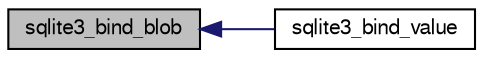 digraph "sqlite3_bind_blob"
{
  edge [fontname="FreeSans",fontsize="10",labelfontname="FreeSans",labelfontsize="10"];
  node [fontname="FreeSans",fontsize="10",shape=record];
  rankdir="LR";
  Node305936 [label="sqlite3_bind_blob",height=0.2,width=0.4,color="black", fillcolor="grey75", style="filled", fontcolor="black"];
  Node305936 -> Node305937 [dir="back",color="midnightblue",fontsize="10",style="solid",fontname="FreeSans"];
  Node305937 [label="sqlite3_bind_value",height=0.2,width=0.4,color="black", fillcolor="white", style="filled",URL="$sqlite3_8h.html#a962df8800a9e412161fee0add5f7267e"];
}
